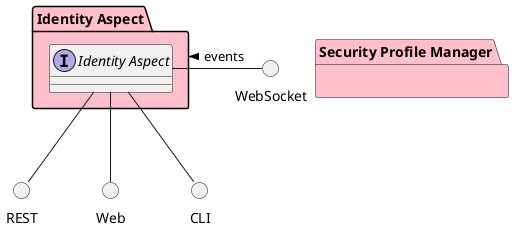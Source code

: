 @startuml


package "Identity Aspect" #pink {

}

package "Security Profile Manager" #pink {

}


package "Identity Aspect" #pink {

    interface "Identity Aspect" as i {
    
    
    }
}

circle REST
circle Web
circle CLI
circle WebSocket

i -down- Web
i -down- CLI
i -down- REST
WebSocket -left- i: events >

package "Identity Aspect" #pink {


}



@enduml
